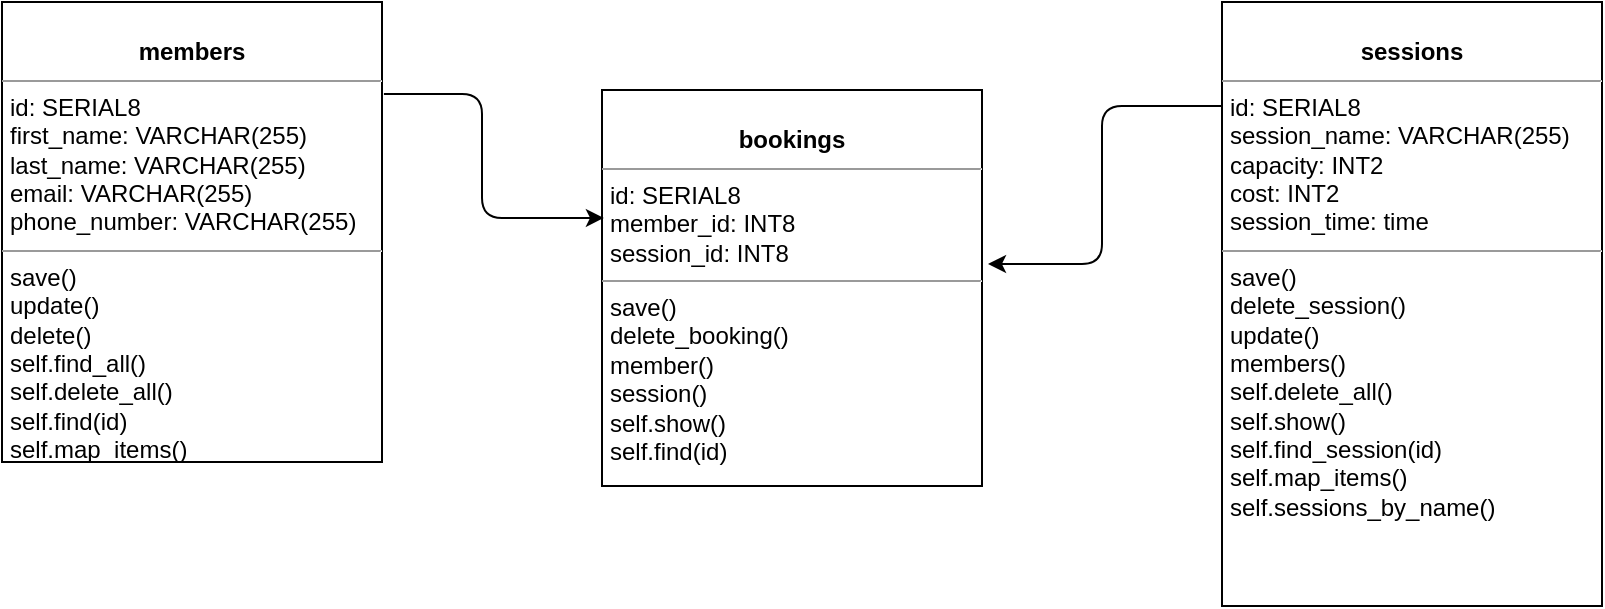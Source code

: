 <mxfile version="10.6.5" type="github"><diagram name="Page-1" id="9f46799a-70d6-7492-0946-bef42562c5a5"><mxGraphModel dx="998" dy="548" grid="1" gridSize="10" guides="1" tooltips="1" connect="1" arrows="1" fold="1" page="1" pageScale="1" pageWidth="1100" pageHeight="850" background="#ffffff" math="0" shadow="0"><root><mxCell id="0"/><mxCell id="1" parent="0"/><mxCell id="1pqriuBPGq7cYhrQx8Pe-11" value="&lt;p style=&quot;margin: 0px ; margin-top: 4px ; text-align: center&quot;&gt;&lt;br&gt;&lt;b&gt;members&lt;/b&gt;&lt;/p&gt;&lt;hr size=&quot;1&quot;&gt;&lt;p style=&quot;margin: 0px ; margin-left: 4px&quot;&gt;&lt;span&gt;id: SERIAL8&lt;/span&gt;&lt;/p&gt;&lt;p style=&quot;margin: 0px ; margin-left: 4px&quot;&gt;&lt;span&gt;first_name: VARCHAR(255)&lt;/span&gt;&lt;span&gt;&lt;br&gt;&lt;/span&gt;&lt;/p&gt;&lt;p style=&quot;margin: 0px ; margin-left: 4px&quot;&gt;&lt;span&gt;last_name: VARCHAR(255)&lt;/span&gt;&lt;span&gt;&lt;br&gt;&lt;/span&gt;&lt;/p&gt;&lt;p style=&quot;margin: 0px ; margin-left: 4px&quot;&gt;&lt;span&gt;email: VARCHAR(255)&lt;/span&gt;&lt;span&gt;&lt;br&gt;&lt;/span&gt;&lt;/p&gt;&lt;p style=&quot;margin: 0px ; margin-left: 4px&quot;&gt;&lt;span&gt;phone_number: VARCHAR(255)&lt;/span&gt;&lt;br&gt;&lt;/p&gt;&lt;hr size=&quot;1&quot;&gt;&lt;p style=&quot;margin: 0px ; margin-left: 4px&quot;&gt;save()&lt;/p&gt;&lt;p style=&quot;margin: 0px ; margin-left: 4px&quot;&gt;update()&lt;/p&gt;&lt;p style=&quot;margin: 0px ; margin-left: 4px&quot;&gt;delete()&lt;/p&gt;&lt;p style=&quot;margin: 0px ; margin-left: 4px&quot;&gt;self.find_all()&lt;/p&gt;&lt;p style=&quot;margin: 0px ; margin-left: 4px&quot;&gt;self.delete_all()&lt;/p&gt;&lt;p style=&quot;margin: 0px ; margin-left: 4px&quot;&gt;self.find(id)&lt;/p&gt;&lt;p style=&quot;margin: 0px ; margin-left: 4px&quot;&gt;self.map_items()&lt;br&gt;&lt;br&gt;&lt;/p&gt;" style="verticalAlign=top;align=left;overflow=fill;fontSize=12;fontFamily=Helvetica;html=1;" parent="1" vertex="1"><mxGeometry x="90" y="78" width="190" height="230" as="geometry"/></mxCell><mxCell id="1pqriuBPGq7cYhrQx8Pe-12" value="&lt;p style=&quot;margin: 0px ; margin-top: 4px ; text-align: center&quot;&gt;&lt;br&gt;&lt;b&gt;bookings&lt;/b&gt;&lt;/p&gt;&lt;hr size=&quot;1&quot;&gt;&lt;p style=&quot;margin: 0px ; margin-left: 4px&quot;&gt;id: SERIAL8&lt;br&gt;member_id: INT8&lt;/p&gt;&lt;p style=&quot;margin: 0px ; margin-left: 4px&quot;&gt;session_id: INT8&lt;/p&gt;&lt;hr size=&quot;1&quot;&gt;&lt;p style=&quot;margin: 0px ; margin-left: 4px&quot;&gt;save()&lt;/p&gt;&lt;p style=&quot;margin: 0px ; margin-left: 4px&quot;&gt;delete_booking()&lt;/p&gt;&lt;p style=&quot;margin: 0px ; margin-left: 4px&quot;&gt;member()&lt;/p&gt;&lt;p style=&quot;margin: 0px ; margin-left: 4px&quot;&gt;session()&lt;/p&gt;&lt;p style=&quot;margin: 0px ; margin-left: 4px&quot;&gt;self.show()&lt;/p&gt;&lt;p style=&quot;margin: 0px ; margin-left: 4px&quot;&gt;self.find(id)&lt;/p&gt;&lt;p style=&quot;margin: 0px ; margin-left: 4px&quot;&gt;&lt;br&gt;&lt;/p&gt;" style="verticalAlign=top;align=left;overflow=fill;fontSize=12;fontFamily=Helvetica;html=1;" parent="1" vertex="1"><mxGeometry x="390" y="122" width="190" height="198" as="geometry"/></mxCell><mxCell id="1pqriuBPGq7cYhrQx8Pe-15" value="" style="endArrow=classic;html=1;entryX=0.005;entryY=0.323;entryDx=0;entryDy=0;exitX=1.005;exitY=0.2;exitDx=0;exitDy=0;exitPerimeter=0;entryPerimeter=0;" parent="1" source="1pqriuBPGq7cYhrQx8Pe-11" target="1pqriuBPGq7cYhrQx8Pe-12" edge="1"><mxGeometry width="50" height="50" relative="1" as="geometry"><mxPoint x="90" y="420" as="sourcePoint"/><mxPoint x="140" y="370" as="targetPoint"/><Array as="points"><mxPoint x="330" y="124"/><mxPoint x="330" y="186"/></Array></mxGeometry></mxCell><mxCell id="1pqriuBPGq7cYhrQx8Pe-22" value="&lt;p style=&quot;margin: 0px ; margin-top: 4px ; text-align: center&quot;&gt;&lt;br&gt;&lt;b&gt;sessions&lt;/b&gt;&lt;/p&gt;&lt;hr size=&quot;1&quot;&gt;&lt;p style=&quot;margin: 0px ; margin-left: 4px&quot;&gt;id: SERIAL8&lt;br&gt;session_name: VARCHAR(255)&lt;/p&gt;&lt;p style=&quot;margin: 0px ; margin-left: 4px&quot;&gt;capacity: INT2&lt;/p&gt;&lt;p style=&quot;margin: 0px ; margin-left: 4px&quot;&gt;cost: INT2&lt;/p&gt;&lt;p style=&quot;margin: 0px ; margin-left: 4px&quot;&gt;session_time: time&lt;/p&gt;&lt;hr size=&quot;1&quot;&gt;&lt;p style=&quot;margin: 0px ; margin-left: 4px&quot;&gt;save()&lt;/p&gt;&lt;p style=&quot;margin: 0px ; margin-left: 4px&quot;&gt;delete_session()&lt;/p&gt;&lt;p style=&quot;margin: 0px ; margin-left: 4px&quot;&gt;update()&lt;/p&gt;&lt;p style=&quot;margin: 0px ; margin-left: 4px&quot;&gt;members()&lt;/p&gt;&lt;p style=&quot;margin: 0px ; margin-left: 4px&quot;&gt;self.delete_all()&lt;/p&gt;&lt;p style=&quot;margin: 0px ; margin-left: 4px&quot;&gt;self.show()&lt;/p&gt;&lt;p style=&quot;margin: 0px ; margin-left: 4px&quot;&gt;self.find_session(id)&lt;/p&gt;&lt;p style=&quot;margin: 0px ; margin-left: 4px&quot;&gt;self.map_items()&lt;/p&gt;&lt;p style=&quot;margin: 0px ; margin-left: 4px&quot;&gt;self.sessions_by_name()&lt;/p&gt;&lt;p style=&quot;margin: 0px ; margin-left: 4px&quot;&gt;&lt;br&gt;&lt;/p&gt;&lt;p style=&quot;margin: 0px ; margin-left: 4px&quot;&gt;&lt;br&gt;&lt;/p&gt;" style="verticalAlign=top;align=left;overflow=fill;fontSize=12;fontFamily=Helvetica;html=1;" parent="1" vertex="1"><mxGeometry x="700" y="78" width="190" height="302" as="geometry"/></mxCell><mxCell id="1pqriuBPGq7cYhrQx8Pe-23" value="" style="endArrow=classic;html=1;exitX=0;exitY=0.172;exitDx=0;exitDy=0;exitPerimeter=0;" parent="1" source="1pqriuBPGq7cYhrQx8Pe-22" edge="1"><mxGeometry width="50" height="50" relative="1" as="geometry"><mxPoint x="90" y="450" as="sourcePoint"/><mxPoint x="583" y="209" as="targetPoint"/><Array as="points"><mxPoint x="640" y="130"/><mxPoint x="640" y="209"/></Array></mxGeometry></mxCell></root></mxGraphModel></diagram></mxfile>